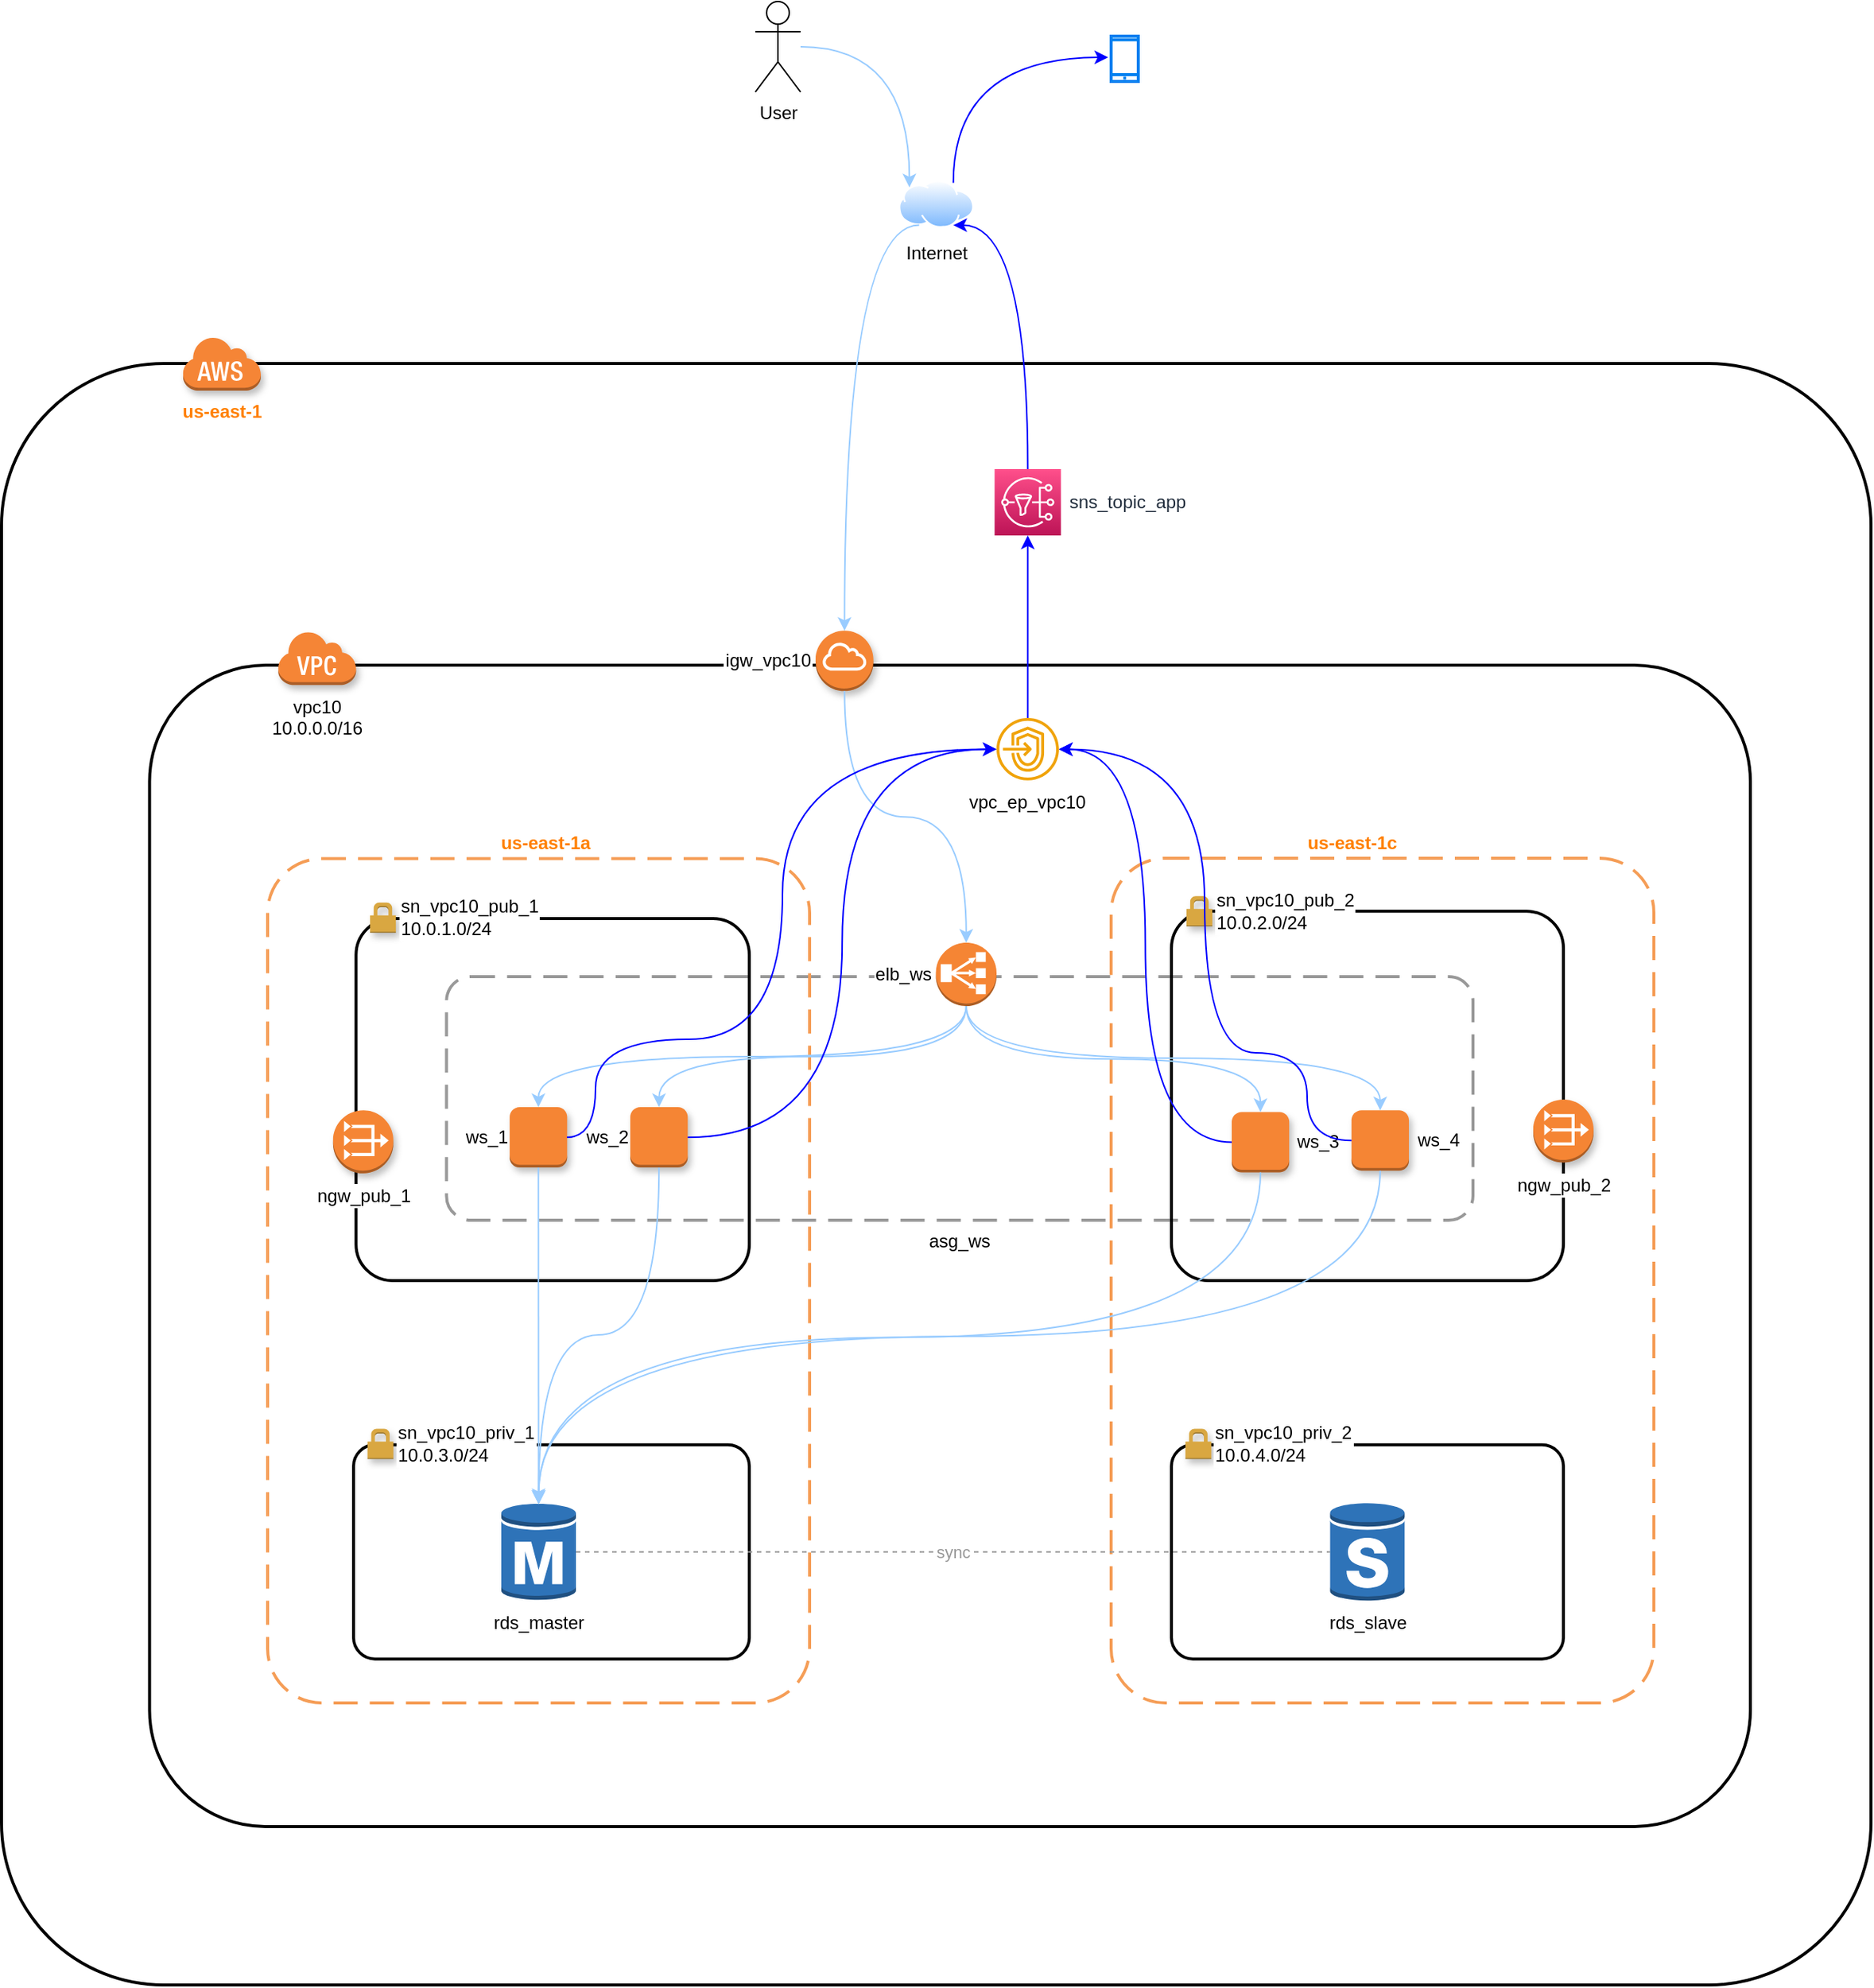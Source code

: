 <mxfile version="15.3.8" type="github">
  <diagram id="ek9SvoUbZJLgTX0v-QCz" name="Page-1">
    <mxGraphModel dx="2357" dy="-260" grid="0" gridSize="10" guides="1" tooltips="1" connect="1" arrows="1" fold="1" page="1" pageScale="1" pageWidth="827" pageHeight="1169" math="0" shadow="0">
      <root>
        <mxCell id="0" />
        <mxCell id="1" parent="0" />
        <mxCell id="XL3TBwz9Qjr_CS2KYYFU-16" value="" style="rounded=1;arcSize=10;dashed=0;fillColor=none;gradientColor=none;strokeWidth=2;" vertex="1" parent="1">
          <mxGeometry x="-637.79" y="1686" width="1061.79" height="770" as="geometry" />
        </mxCell>
        <mxCell id="XL3TBwz9Qjr_CS2KYYFU-17" value="" style="rounded=1;arcSize=10;dashed=0;fillColor=none;gradientColor=none;strokeWidth=2;" vertex="1" parent="1">
          <mxGeometry x="-502.49" y="2202.87" width="262.49" height="142" as="geometry" />
        </mxCell>
        <mxCell id="XL3TBwz9Qjr_CS2KYYFU-18" value="" style="rounded=1;arcSize=10;dashed=0;fillColor=none;gradientColor=none;strokeWidth=2;" vertex="1" parent="1">
          <mxGeometry x="-736" y="1486" width="1240" height="1075" as="geometry" />
        </mxCell>
        <mxCell id="XL3TBwz9Qjr_CS2KYYFU-19" value="asg_ws" style="rounded=1;arcSize=10;dashed=1;strokeColor=#999999;fillColor=none;gradientColor=none;dashPattern=8 4;strokeWidth=2;labelPosition=center;verticalLabelPosition=bottom;align=center;verticalAlign=top;fontColor=#000000;" vertex="1" parent="1">
          <mxGeometry x="-440.83" y="1892.44" width="680.83" height="161.56" as="geometry" />
        </mxCell>
        <mxCell id="XL3TBwz9Qjr_CS2KYYFU-20" value="" style="rounded=1;arcSize=10;dashed=1;strokeColor=#F59D56;fillColor=none;gradientColor=none;dashPattern=8 4;strokeWidth=2;" vertex="1" parent="1">
          <mxGeometry x="-559.5" y="1814.25" width="359.5" height="559.75" as="geometry" />
        </mxCell>
        <mxCell id="XL3TBwz9Qjr_CS2KYYFU-21" value="" style="rounded=1;arcSize=10;dashed=0;fillColor=none;gradientColor=none;strokeWidth=2;" vertex="1" parent="1">
          <mxGeometry x="-500.83" y="1854" width="260.83" height="240" as="geometry" />
        </mxCell>
        <mxCell id="XL3TBwz9Qjr_CS2KYYFU-22" value="" style="rounded=1;arcSize=10;dashed=1;strokeColor=#F59D56;fillColor=none;gradientColor=none;dashPattern=8 4;strokeWidth=2;" vertex="1" parent="1">
          <mxGeometry y="1814" width="360" height="560" as="geometry" />
        </mxCell>
        <mxCell id="XL3TBwz9Qjr_CS2KYYFU-23" value="&lt;span&gt;vpc10&lt;/span&gt;&lt;span&gt;&lt;br&gt;10.0.0.0/16&lt;/span&gt;" style="dashed=0;html=1;shape=mxgraph.aws3.virtual_private_cloud;fillColor=#F58536;gradientColor=none;dashed=0;labelPosition=center;verticalLabelPosition=bottom;align=center;verticalAlign=top;labelBackgroundColor=#ffffff;labelBorderColor=#FFFFFF;shadow=1;" vertex="1" parent="1">
          <mxGeometry x="-552.83" y="1663.18" width="52" height="36" as="geometry" />
        </mxCell>
        <mxCell id="XL3TBwz9Qjr_CS2KYYFU-24" value="&lt;font color=&quot;#ff8000&quot;&gt;&lt;b&gt;us-east-1&lt;/b&gt;&lt;/font&gt;" style="dashed=0;html=1;shape=mxgraph.aws3.cloud;fillColor=#F58536;gradientColor=none;dashed=0;shadow=1;labelPosition=center;verticalLabelPosition=bottom;align=center;verticalAlign=top;" vertex="1" parent="1">
          <mxGeometry x="-616" y="1468" width="52" height="36" as="geometry" />
        </mxCell>
        <mxCell id="XL3TBwz9Qjr_CS2KYYFU-25" value="&lt;span style=&quot;text-align: left&quot;&gt;sn_vpc10_pub_1&lt;br&gt;10.0.1.0/24&lt;/span&gt;" style="dashed=0;html=1;shape=mxgraph.aws3.permissions;fillColor=#D9A741;gradientColor=none;dashed=0;shadow=1;labelPosition=right;verticalLabelPosition=middle;align=left;verticalAlign=middle;labelBackgroundColor=#ffffff;labelBorderColor=#FFFFFF;" vertex="1" parent="1">
          <mxGeometry x="-491.56" y="1843.38" width="17.14" height="20" as="geometry" />
        </mxCell>
        <mxCell id="XL3TBwz9Qjr_CS2KYYFU-26" value="" style="rounded=1;arcSize=10;dashed=0;fillColor=none;gradientColor=none;strokeWidth=2;" vertex="1" parent="1">
          <mxGeometry x="40" y="1849.18" width="260" height="244.82" as="geometry" />
        </mxCell>
        <mxCell id="XL3TBwz9Qjr_CS2KYYFU-27" value="us-east-1c" style="text;html=1;strokeColor=none;fillColor=none;align=center;verticalAlign=middle;whiteSpace=wrap;rounded=0;fontStyle=1;fontColor=#FF8000;" vertex="1" parent="1">
          <mxGeometry x="25" y="1794" width="270" height="20" as="geometry" />
        </mxCell>
        <mxCell id="XL3TBwz9Qjr_CS2KYYFU-28" value="&lt;span&gt;igw_vpc10&lt;/span&gt;" style="outlineConnect=0;dashed=0;verticalLabelPosition=middle;verticalAlign=middle;align=right;html=1;shape=mxgraph.aws3.internet_gateway;fillColor=#F58534;gradientColor=none;fontColor=#000000;fontSize=12;labelBackgroundColor=#ffffff;whiteSpace=wrap;labelBorderColor=#FFFFFF;shadow=1;labelPosition=left;" vertex="1" parent="1">
          <mxGeometry x="-196.0" y="1663.18" width="38.33" height="40" as="geometry" />
        </mxCell>
        <mxCell id="XL3TBwz9Qjr_CS2KYYFU-29" value="Internet" style="aspect=fixed;perimeter=ellipsePerimeter;html=1;align=center;shadow=0;dashed=0;spacingTop=3;image;image=img/lib/active_directory/internet_cloud.svg;fontSize=12;fontColor=#000000;" vertex="1" parent="1">
          <mxGeometry x="-141.0" y="1364.5" width="50" height="31.5" as="geometry" />
        </mxCell>
        <mxCell id="XL3TBwz9Qjr_CS2KYYFU-30" value="ws_1" style="outlineConnect=0;dashed=0;verticalLabelPosition=middle;verticalAlign=middle;align=right;html=1;shape=mxgraph.aws3.instance;fillColor=#F58534;shadow=1;sketch=0;labelPosition=left;" vertex="1" parent="1">
          <mxGeometry x="-398.93" y="1979.02" width="38.1" height="40" as="geometry" />
        </mxCell>
        <mxCell id="XL3TBwz9Qjr_CS2KYYFU-31" value="&amp;nbsp;ws_3" style="outlineConnect=0;dashed=0;verticalLabelPosition=middle;verticalAlign=middle;align=left;html=1;shape=mxgraph.aws3.instance;fillColor=#F58534;shadow=1;sketch=0;labelPosition=right;" vertex="1" parent="1">
          <mxGeometry x="80" y="1982.27" width="38.1" height="40" as="geometry" />
        </mxCell>
        <mxCell id="XL3TBwz9Qjr_CS2KYYFU-32" value="ws_2" style="outlineConnect=0;dashed=0;verticalLabelPosition=middle;verticalAlign=middle;align=right;html=1;shape=mxgraph.aws3.instance;fillColor=#F58534;shadow=1;sketch=0;labelPosition=left;" vertex="1" parent="1">
          <mxGeometry x="-318.93" y="1979.02" width="38.1" height="40" as="geometry" />
        </mxCell>
        <mxCell id="XL3TBwz9Qjr_CS2KYYFU-33" value="&amp;nbsp;ws_4" style="outlineConnect=0;dashed=0;verticalLabelPosition=middle;verticalAlign=middle;align=left;html=1;shape=mxgraph.aws3.instance;fillColor=#F58534;shadow=1;sketch=0;labelPosition=right;" vertex="1" parent="1">
          <mxGeometry x="159.42" y="1981.12" width="38.1" height="40" as="geometry" />
        </mxCell>
        <mxCell id="XL3TBwz9Qjr_CS2KYYFU-34" value="&lt;span style=&quot;text-align: left&quot;&gt;sn_vpc10_pub_2&lt;br&gt;10.0.2.0/24&lt;/span&gt;" style="dashed=0;html=1;shape=mxgraph.aws3.permissions;fillColor=#D9A741;gradientColor=none;dashed=0;shadow=1;align=left;labelBackgroundColor=#ffffff;labelBorderColor=#FFFFFF;labelPosition=right;verticalLabelPosition=middle;verticalAlign=middle;" vertex="1" parent="1">
          <mxGeometry x="50.0" y="1839.18" width="17.14" height="20" as="geometry" />
        </mxCell>
        <mxCell id="XL3TBwz9Qjr_CS2KYYFU-35" style="edgeStyle=orthogonalEdgeStyle;rounded=0;orthogonalLoop=1;jettySize=auto;html=1;entryX=0.5;entryY=0;entryDx=0;entryDy=0;entryPerimeter=0;fillColor=#0050ef;startArrow=none;startFill=0;endArrow=classic;endFill=1;elbow=vertical;curved=1;strokeColor=#99CCFF;exitX=0.25;exitY=1;exitDx=0;exitDy=0;" edge="1" parent="1" source="XL3TBwz9Qjr_CS2KYYFU-29" target="XL3TBwz9Qjr_CS2KYYFU-28">
          <mxGeometry relative="1" as="geometry">
            <mxPoint x="-191" y="1496" as="sourcePoint" />
            <mxPoint x="-728.75" y="2036.13" as="targetPoint" />
          </mxGeometry>
        </mxCell>
        <mxCell id="XL3TBwz9Qjr_CS2KYYFU-36" value="ngw_pub_1" style="outlineConnect=0;dashed=0;verticalLabelPosition=bottom;verticalAlign=top;align=center;html=1;shape=mxgraph.aws3.vpc_nat_gateway;fillColor=#F58534;gradientColor=none;strokeColor=#CCCCCC;labelBackgroundColor=#ffffff;labelBorderColor=#FFFFFF;shadow=1;" vertex="1" parent="1">
          <mxGeometry x="-516.1" y="1981.12" width="40.02" height="41.76" as="geometry" />
        </mxCell>
        <mxCell id="XL3TBwz9Qjr_CS2KYYFU-37" value="us-east-1a" style="text;html=1;strokeColor=none;fillColor=none;align=center;verticalAlign=middle;whiteSpace=wrap;rounded=0;fontStyle=1;fontColor=#FF8000;" vertex="1" parent="1">
          <mxGeometry x="-510.0" y="1794" width="270" height="20" as="geometry" />
        </mxCell>
        <mxCell id="XL3TBwz9Qjr_CS2KYYFU-38" value="ngw_pub_2" style="outlineConnect=0;dashed=0;verticalLabelPosition=bottom;verticalAlign=top;align=center;html=1;shape=mxgraph.aws3.vpc_nat_gateway;fillColor=#F58534;gradientColor=none;strokeColor=#CCCCCC;labelBackgroundColor=#ffffff;labelBorderColor=#FFFFFF;shadow=1;" vertex="1" parent="1">
          <mxGeometry x="279.98" y="1974" width="40.02" height="41.76" as="geometry" />
        </mxCell>
        <mxCell id="XL3TBwz9Qjr_CS2KYYFU-39" value="&lt;span style=&quot;text-align: left&quot;&gt;sn_vpc10_priv_1&lt;br&gt;10.0.3.0/24&lt;/span&gt;" style="dashed=0;html=1;shape=mxgraph.aws3.permissions;fillColor=#D9A741;gradientColor=none;dashed=0;shadow=1;labelPosition=right;verticalLabelPosition=middle;align=left;verticalAlign=middle;labelBackgroundColor=#ffffff;labelBorderColor=#FFFFFF;" vertex="1" parent="1">
          <mxGeometry x="-493.22" y="2192.25" width="17.14" height="20" as="geometry" />
        </mxCell>
        <mxCell id="XL3TBwz9Qjr_CS2KYYFU-40" value="" style="rounded=1;arcSize=10;dashed=0;fillColor=none;gradientColor=none;strokeWidth=2;" vertex="1" parent="1">
          <mxGeometry x="40" y="2202.87" width="260" height="142" as="geometry" />
        </mxCell>
        <mxCell id="XL3TBwz9Qjr_CS2KYYFU-41" value="&lt;span style=&quot;text-align: left&quot;&gt;sn_vpc10_priv_2&lt;br&gt;10.0.4.0/24&lt;/span&gt;" style="dashed=0;html=1;shape=mxgraph.aws3.permissions;fillColor=#D9A741;gradientColor=none;dashed=0;shadow=1;labelPosition=right;verticalLabelPosition=middle;align=left;verticalAlign=middle;labelBackgroundColor=#ffffff;labelBorderColor=#FFFFFF;" vertex="1" parent="1">
          <mxGeometry x="49.27" y="2192.25" width="17.14" height="20" as="geometry" />
        </mxCell>
        <mxCell id="XL3TBwz9Qjr_CS2KYYFU-42" value="sync" style="edgeStyle=orthogonalEdgeStyle;rounded=0;orthogonalLoop=1;jettySize=auto;html=1;exitX=1;exitY=0.5;exitDx=0;exitDy=0;exitPerimeter=0;entryX=0;entryY=0.5;entryDx=0;entryDy=0;entryPerimeter=0;fontColor=#999999;startArrow=none;startFill=0;endArrow=none;endFill=0;strokeColor=#999999;dashed=1;" edge="1" parent="1" source="XL3TBwz9Qjr_CS2KYYFU-43" target="XL3TBwz9Qjr_CS2KYYFU-44">
          <mxGeometry relative="1" as="geometry" />
        </mxCell>
        <mxCell id="XL3TBwz9Qjr_CS2KYYFU-43" value="rds_master" style="outlineConnect=0;dashed=0;verticalLabelPosition=bottom;verticalAlign=top;align=center;html=1;shape=mxgraph.aws3.rds_db_instance;fillColor=#2E73B8;gradientColor=none;" vertex="1" parent="1">
          <mxGeometry x="-404.5" y="2240.87" width="49.5" height="66" as="geometry" />
        </mxCell>
        <mxCell id="XL3TBwz9Qjr_CS2KYYFU-44" value="rds_slave" style="outlineConnect=0;dashed=0;verticalLabelPosition=bottom;verticalAlign=top;align=center;html=1;shape=mxgraph.aws3.rds_db_instance_standby_multi_az;fillColor=#2E73B8;gradientColor=none;" vertex="1" parent="1">
          <mxGeometry x="145.25" y="2240.87" width="49.5" height="66" as="geometry" />
        </mxCell>
        <mxCell id="XL3TBwz9Qjr_CS2KYYFU-45" value="elb_ws" style="outlineConnect=0;dashed=0;verticalLabelPosition=middle;verticalAlign=middle;align=right;html=1;shape=mxgraph.aws3.classic_load_balancer;fillColor=#F58534;gradientColor=none;labelPosition=left;labelBackgroundColor=default;labelBorderColor=#FFFFFF;whiteSpace=wrap;" vertex="1" parent="1">
          <mxGeometry x="-116.25" y="1870" width="40.25" height="42" as="geometry" />
        </mxCell>
        <mxCell id="XL3TBwz9Qjr_CS2KYYFU-46" value="&amp;nbsp;sns_topic_app" style="sketch=0;points=[[0,0,0],[0.25,0,0],[0.5,0,0],[0.75,0,0],[1,0,0],[0,1,0],[0.25,1,0],[0.5,1,0],[0.75,1,0],[1,1,0],[0,0.25,0],[0,0.5,0],[0,0.75,0],[1,0.25,0],[1,0.5,0],[1,0.75,0]];outlineConnect=0;fontColor=#232F3E;gradientColor=#FF4F8B;gradientDirection=north;fillColor=#BC1356;strokeColor=#ffffff;dashed=0;verticalLabelPosition=middle;verticalAlign=middle;align=left;html=1;fontSize=12;fontStyle=0;aspect=fixed;shape=mxgraph.aws4.resourceIcon;resIcon=mxgraph.aws4.sns;labelPosition=right;" vertex="1" parent="1">
          <mxGeometry x="-77.29" y="1556" width="44" height="44" as="geometry" />
        </mxCell>
        <mxCell id="XL3TBwz9Qjr_CS2KYYFU-47" value="User" style="shape=umlActor;verticalLabelPosition=bottom;verticalAlign=top;html=1;outlineConnect=0;fontColor=#000000;strokeColor=#000000;" vertex="1" parent="1">
          <mxGeometry x="-236" y="1246" width="30" height="60" as="geometry" />
        </mxCell>
        <mxCell id="XL3TBwz9Qjr_CS2KYYFU-48" style="edgeStyle=orthogonalEdgeStyle;rounded=0;orthogonalLoop=1;jettySize=auto;html=1;fillColor=#0050ef;startArrow=none;startFill=0;endArrow=classic;endFill=1;elbow=vertical;curved=1;strokeColor=#99CCFF;entryX=0;entryY=0;entryDx=0;entryDy=0;" edge="1" parent="1" source="XL3TBwz9Qjr_CS2KYYFU-47" target="XL3TBwz9Qjr_CS2KYYFU-29">
          <mxGeometry relative="1" as="geometry">
            <mxPoint x="-156.0" y="1571.75" as="sourcePoint" />
            <mxPoint x="-123" y="1268" as="targetPoint" />
          </mxGeometry>
        </mxCell>
        <mxCell id="XL3TBwz9Qjr_CS2KYYFU-49" style="edgeStyle=orthogonalEdgeStyle;rounded=0;orthogonalLoop=1;jettySize=auto;html=1;entryX=0.5;entryY=0;entryDx=0;entryDy=0;entryPerimeter=0;fillColor=#0050ef;startArrow=none;startFill=0;endArrow=classic;endFill=1;elbow=vertical;curved=1;strokeColor=#99CCFF;exitX=0.5;exitY=1;exitDx=0;exitDy=0;exitPerimeter=0;" edge="1" parent="1" source="XL3TBwz9Qjr_CS2KYYFU-28" target="XL3TBwz9Qjr_CS2KYYFU-45">
          <mxGeometry relative="1" as="geometry">
            <mxPoint x="-116" y="1766" as="sourcePoint" />
            <mxPoint x="-107.375" y="1716" as="targetPoint" />
          </mxGeometry>
        </mxCell>
        <mxCell id="XL3TBwz9Qjr_CS2KYYFU-50" style="edgeStyle=orthogonalEdgeStyle;rounded=0;orthogonalLoop=1;jettySize=auto;html=1;fillColor=#0050ef;startArrow=none;startFill=0;endArrow=classic;endFill=1;elbow=vertical;curved=1;strokeColor=#99CCFF;entryX=0.5;entryY=0.02;entryDx=0;entryDy=0;entryPerimeter=0;exitX=0.5;exitY=1;exitDx=0;exitDy=0;exitPerimeter=0;" edge="1" parent="1" source="XL3TBwz9Qjr_CS2KYYFU-30" target="XL3TBwz9Qjr_CS2KYYFU-43">
          <mxGeometry relative="1" as="geometry">
            <mxPoint x="-380" y="2042" as="sourcePoint" />
            <mxPoint x="-369.857" y="1989.02" as="targetPoint" />
          </mxGeometry>
        </mxCell>
        <mxCell id="XL3TBwz9Qjr_CS2KYYFU-51" style="edgeStyle=orthogonalEdgeStyle;rounded=0;orthogonalLoop=1;jettySize=auto;html=1;fillColor=#0050ef;startArrow=none;startFill=0;endArrow=classic;endFill=1;elbow=vertical;curved=1;strokeColor=#99CCFF;entryX=0.5;entryY=0.02;entryDx=0;entryDy=0;entryPerimeter=0;exitX=0.5;exitY=1;exitDx=0;exitDy=0;exitPerimeter=0;" edge="1" parent="1" source="XL3TBwz9Qjr_CS2KYYFU-32" target="XL3TBwz9Qjr_CS2KYYFU-43">
          <mxGeometry relative="1" as="geometry">
            <mxPoint x="-370.0" y="2052" as="sourcePoint" />
            <mxPoint x="-360.41" y="2258.42" as="targetPoint" />
          </mxGeometry>
        </mxCell>
        <mxCell id="XL3TBwz9Qjr_CS2KYYFU-52" style="edgeStyle=orthogonalEdgeStyle;rounded=0;orthogonalLoop=1;jettySize=auto;html=1;fillColor=#0050ef;startArrow=none;startFill=0;endArrow=classic;endFill=1;elbow=vertical;curved=1;strokeColor=#99CCFF;entryX=0.5;entryY=0.02;entryDx=0;entryDy=0;entryPerimeter=0;exitX=0.5;exitY=1;exitDx=0;exitDy=0;exitPerimeter=0;" edge="1" parent="1" source="XL3TBwz9Qjr_CS2KYYFU-31" target="XL3TBwz9Qjr_CS2KYYFU-43">
          <mxGeometry relative="1" as="geometry">
            <mxPoint x="-308.93" y="2009" as="sourcePoint" />
            <mxPoint x="-360.41" y="2258.42" as="targetPoint" />
          </mxGeometry>
        </mxCell>
        <mxCell id="XL3TBwz9Qjr_CS2KYYFU-53" style="edgeStyle=orthogonalEdgeStyle;rounded=0;orthogonalLoop=1;jettySize=auto;html=1;fillColor=#0050ef;startArrow=none;startFill=0;endArrow=classic;endFill=1;elbow=vertical;curved=1;strokeColor=#99CCFF;exitX=0.5;exitY=1;exitDx=0;exitDy=0;exitPerimeter=0;" edge="1" parent="1" source="XL3TBwz9Qjr_CS2KYYFU-33" target="XL3TBwz9Qjr_CS2KYYFU-43">
          <mxGeometry relative="1" as="geometry">
            <mxPoint x="90" y="2012.286" as="sourcePoint" />
            <mxPoint x="-360.41" y="2258.42" as="targetPoint" />
          </mxGeometry>
        </mxCell>
        <mxCell id="XL3TBwz9Qjr_CS2KYYFU-54" style="edgeStyle=orthogonalEdgeStyle;rounded=0;orthogonalLoop=1;jettySize=auto;html=1;fillColor=#0050ef;startArrow=classic;startFill=1;endArrow=none;endFill=0;elbow=vertical;curved=1;strokeColor=#0000FF;exitX=0.5;exitY=1;exitDx=0;exitDy=0;exitPerimeter=0;" edge="1" parent="1" source="XL3TBwz9Qjr_CS2KYYFU-46" target="XL3TBwz9Qjr_CS2KYYFU-62">
          <mxGeometry relative="1" as="geometry">
            <mxPoint x="-145.7" y="1487.5" as="sourcePoint" />
            <mxPoint x="-145.705" y="1714.59" as="targetPoint" />
          </mxGeometry>
        </mxCell>
        <mxCell id="XL3TBwz9Qjr_CS2KYYFU-55" style="edgeStyle=orthogonalEdgeStyle;rounded=0;orthogonalLoop=1;jettySize=auto;html=1;fillColor=#0050ef;startArrow=classic;startFill=1;endArrow=none;endFill=0;elbow=vertical;curved=1;strokeColor=#0000FF;exitX=0.75;exitY=1;exitDx=0;exitDy=0;entryX=0.5;entryY=0;entryDx=0;entryDy=0;entryPerimeter=0;" edge="1" parent="1" source="XL3TBwz9Qjr_CS2KYYFU-29" target="XL3TBwz9Qjr_CS2KYYFU-46">
          <mxGeometry relative="1" as="geometry">
            <mxPoint x="-64" y="1654" as="sourcePoint" />
            <mxPoint x="-65.286" y="1713.88" as="targetPoint" />
          </mxGeometry>
        </mxCell>
        <mxCell id="XL3TBwz9Qjr_CS2KYYFU-56" style="edgeStyle=orthogonalEdgeStyle;rounded=0;orthogonalLoop=1;jettySize=auto;html=1;entryX=0.5;entryY=0;entryDx=0;entryDy=0;entryPerimeter=0;fillColor=#0050ef;startArrow=none;startFill=0;endArrow=classic;endFill=1;elbow=vertical;curved=1;strokeColor=#99CCFF;exitX=0.5;exitY=1;exitDx=0;exitDy=0;exitPerimeter=0;" edge="1" parent="1" source="XL3TBwz9Qjr_CS2KYYFU-45" target="XL3TBwz9Qjr_CS2KYYFU-30">
          <mxGeometry relative="1" as="geometry">
            <mxPoint x="-166.835" y="1713.18" as="sourcePoint" />
            <mxPoint x="-86.125" y="1880" as="targetPoint" />
          </mxGeometry>
        </mxCell>
        <mxCell id="XL3TBwz9Qjr_CS2KYYFU-57" style="edgeStyle=orthogonalEdgeStyle;rounded=0;orthogonalLoop=1;jettySize=auto;html=1;entryX=0.5;entryY=0;entryDx=0;entryDy=0;entryPerimeter=0;fillColor=#0050ef;startArrow=none;startFill=0;endArrow=classic;endFill=1;elbow=vertical;curved=1;strokeColor=#99CCFF;exitX=0.5;exitY=1;exitDx=0;exitDy=0;exitPerimeter=0;" edge="1" parent="1" source="XL3TBwz9Qjr_CS2KYYFU-45" target="XL3TBwz9Qjr_CS2KYYFU-32">
          <mxGeometry relative="1" as="geometry">
            <mxPoint x="-86.125" y="1922" as="sourcePoint" />
            <mxPoint x="-369.88" y="1989.02" as="targetPoint" />
          </mxGeometry>
        </mxCell>
        <mxCell id="XL3TBwz9Qjr_CS2KYYFU-58" style="edgeStyle=orthogonalEdgeStyle;rounded=0;orthogonalLoop=1;jettySize=auto;html=1;entryX=0.5;entryY=0;entryDx=0;entryDy=0;entryPerimeter=0;fillColor=#0050ef;startArrow=none;startFill=0;endArrow=classic;endFill=1;elbow=vertical;curved=1;strokeColor=#99CCFF;exitX=0.5;exitY=1;exitDx=0;exitDy=0;exitPerimeter=0;" edge="1" parent="1" source="XL3TBwz9Qjr_CS2KYYFU-45" target="XL3TBwz9Qjr_CS2KYYFU-31">
          <mxGeometry relative="1" as="geometry">
            <mxPoint x="-86.125" y="1922" as="sourcePoint" />
            <mxPoint x="-289.88" y="1989.02" as="targetPoint" />
          </mxGeometry>
        </mxCell>
        <mxCell id="XL3TBwz9Qjr_CS2KYYFU-59" style="edgeStyle=orthogonalEdgeStyle;rounded=0;orthogonalLoop=1;jettySize=auto;html=1;fillColor=#0050ef;startArrow=none;startFill=0;endArrow=classic;endFill=1;elbow=vertical;curved=1;strokeColor=#99CCFF;exitX=0.5;exitY=1;exitDx=0;exitDy=0;exitPerimeter=0;entryX=0.5;entryY=0;entryDx=0;entryDy=0;entryPerimeter=0;" edge="1" parent="1" source="XL3TBwz9Qjr_CS2KYYFU-45" target="XL3TBwz9Qjr_CS2KYYFU-33">
          <mxGeometry relative="1" as="geometry">
            <mxPoint x="-86.125" y="1922" as="sourcePoint" />
            <mxPoint x="179" y="1946" as="targetPoint" />
          </mxGeometry>
        </mxCell>
        <mxCell id="XL3TBwz9Qjr_CS2KYYFU-60" style="edgeStyle=orthogonalEdgeStyle;rounded=0;orthogonalLoop=1;jettySize=auto;html=1;fillColor=#0050ef;startArrow=classic;startFill=1;endArrow=none;endFill=0;elbow=vertical;curved=1;strokeColor=#0000FF;entryX=0.75;entryY=0;entryDx=0;entryDy=0;" edge="1" parent="1" target="XL3TBwz9Qjr_CS2KYYFU-29">
          <mxGeometry relative="1" as="geometry">
            <mxPoint x="-2" y="1283" as="sourcePoint" />
            <mxPoint x="-45.29" y="1566" as="targetPoint" />
          </mxGeometry>
        </mxCell>
        <mxCell id="XL3TBwz9Qjr_CS2KYYFU-61" style="edgeStyle=orthogonalEdgeStyle;rounded=0;orthogonalLoop=1;jettySize=auto;html=1;fillColor=#0050ef;startArrow=classic;startFill=1;endArrow=none;endFill=0;elbow=vertical;curved=1;strokeColor=#0000FF;entryX=0;entryY=0.5;entryDx=0;entryDy=0;entryPerimeter=0;" edge="1" parent="1" source="XL3TBwz9Qjr_CS2KYYFU-62" target="XL3TBwz9Qjr_CS2KYYFU-31">
          <mxGeometry relative="1" as="geometry">
            <mxPoint x="-52" y="1731" as="sourcePoint" />
            <mxPoint x="-26.29" y="1906.75" as="targetPoint" />
          </mxGeometry>
        </mxCell>
        <mxCell id="XL3TBwz9Qjr_CS2KYYFU-62" value="vpc_ep_vpc10" style="sketch=0;outlineConnect=0;fillColor=#f0a30a;strokeColor=#BD7000;dashed=0;verticalLabelPosition=bottom;verticalAlign=top;align=center;html=1;fontSize=12;fontStyle=0;aspect=fixed;pointerEvents=1;shape=mxgraph.aws4.endpoints;labelPosition=center;labelBackgroundColor=default;labelBorderColor=#FFFFFF;whiteSpace=wrap;fontColor=#000000;" vertex="1" parent="1">
          <mxGeometry x="-76.0" y="1721" width="41.41" height="41.41" as="geometry" />
        </mxCell>
        <mxCell id="XL3TBwz9Qjr_CS2KYYFU-63" style="edgeStyle=orthogonalEdgeStyle;rounded=0;orthogonalLoop=1;jettySize=auto;html=1;fillColor=#0050ef;startArrow=classic;startFill=1;endArrow=none;endFill=0;elbow=vertical;curved=1;strokeColor=#0000FF;entryX=0;entryY=0.5;entryDx=0;entryDy=0;entryPerimeter=0;" edge="1" parent="1" source="XL3TBwz9Qjr_CS2KYYFU-62" target="XL3TBwz9Qjr_CS2KYYFU-33">
          <mxGeometry relative="1" as="geometry">
            <mxPoint x="-24.59" y="1751.667" as="sourcePoint" />
            <mxPoint x="90" y="2012.27" as="targetPoint" />
            <Array as="points">
              <mxPoint x="62" y="1742" />
              <mxPoint x="62" y="1943" />
              <mxPoint x="130" y="1943" />
              <mxPoint x="130" y="2001" />
            </Array>
          </mxGeometry>
        </mxCell>
        <mxCell id="XL3TBwz9Qjr_CS2KYYFU-64" style="edgeStyle=orthogonalEdgeStyle;rounded=0;orthogonalLoop=1;jettySize=auto;html=1;fillColor=#0050ef;startArrow=classic;startFill=1;endArrow=none;endFill=0;elbow=vertical;curved=1;strokeColor=#0000FF;" edge="1" parent="1" source="XL3TBwz9Qjr_CS2KYYFU-62">
          <mxGeometry relative="1" as="geometry">
            <mxPoint x="-24.59" y="1751.667" as="sourcePoint" />
            <mxPoint x="-361" y="1999" as="targetPoint" />
            <Array as="points">
              <mxPoint x="-218" y="1742" />
              <mxPoint x="-218" y="1934" />
              <mxPoint x="-342" y="1934" />
              <mxPoint x="-342" y="1999" />
            </Array>
          </mxGeometry>
        </mxCell>
        <mxCell id="XL3TBwz9Qjr_CS2KYYFU-65" style="edgeStyle=orthogonalEdgeStyle;rounded=0;orthogonalLoop=1;jettySize=auto;html=1;fillColor=#0050ef;startArrow=classic;startFill=1;endArrow=none;endFill=0;elbow=vertical;curved=1;strokeColor=#0000FF;entryX=1;entryY=0.5;entryDx=0;entryDy=0;entryPerimeter=0;" edge="1" parent="1" source="XL3TBwz9Qjr_CS2KYYFU-62" target="XL3TBwz9Qjr_CS2KYYFU-32">
          <mxGeometry relative="1" as="geometry">
            <mxPoint x="-66" y="1751.667" as="sourcePoint" />
            <mxPoint x="-369.833" y="1989.02" as="targetPoint" />
          </mxGeometry>
        </mxCell>
        <mxCell id="XL3TBwz9Qjr_CS2KYYFU-66" value="" style="html=1;verticalLabelPosition=bottom;align=center;labelBackgroundColor=#ffffff;verticalAlign=top;strokeWidth=2;strokeColor=#0080F0;shadow=0;dashed=0;shape=mxgraph.ios7.icons.smartphone;fontColor=#999999;" vertex="1" parent="1">
          <mxGeometry y="1269" width="18" height="30" as="geometry" />
        </mxCell>
      </root>
    </mxGraphModel>
  </diagram>
</mxfile>

